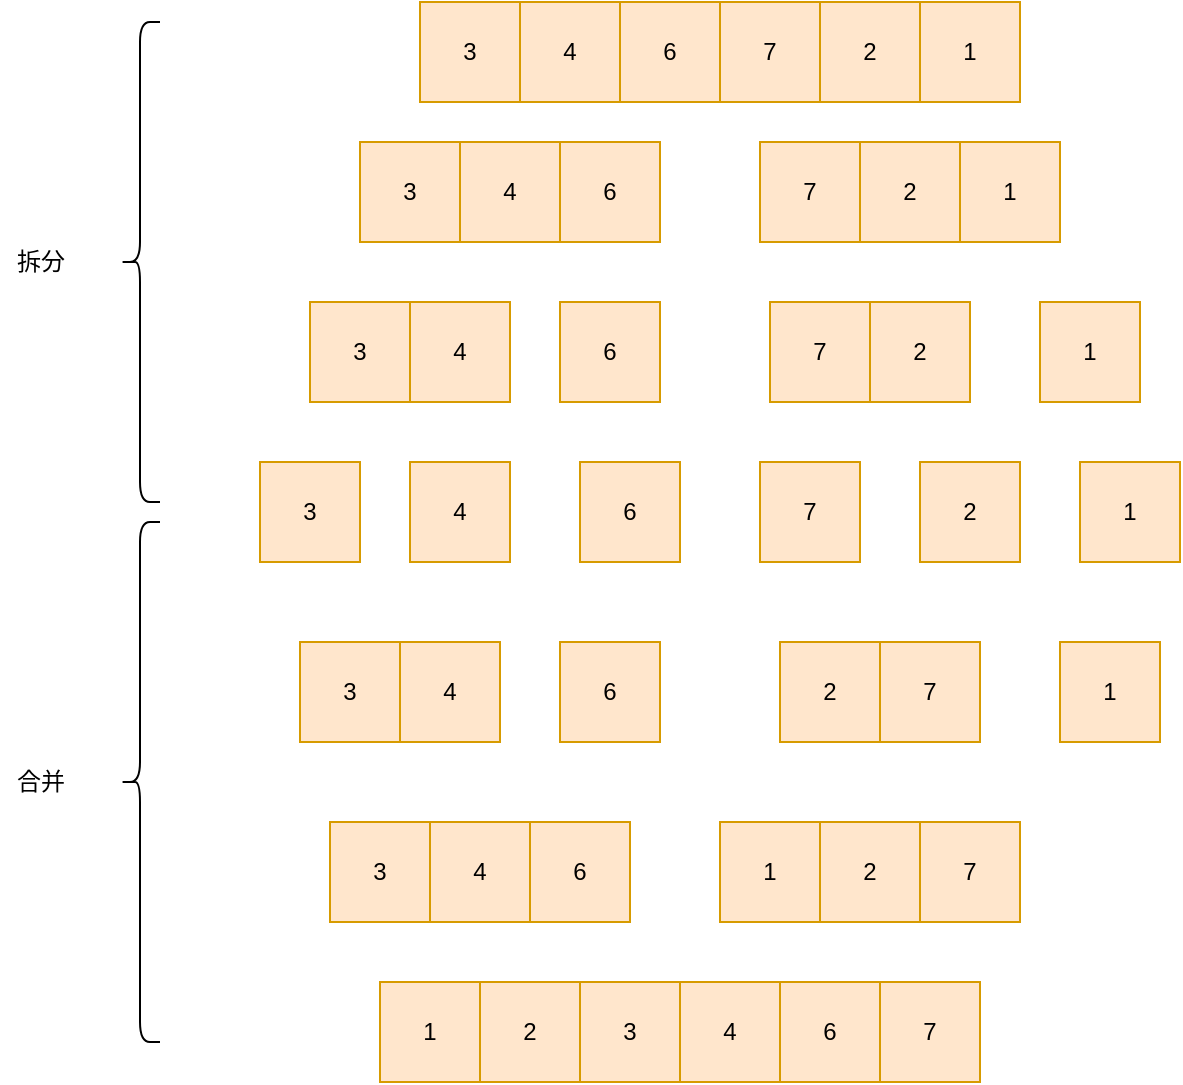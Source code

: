 <mxfile version="14.9.6" type="github">
  <diagram id="gmPWeeXfXZ79RV1NLUop" name="Page-1">
    <mxGraphModel dx="1773" dy="536" grid="1" gridSize="10" guides="1" tooltips="1" connect="1" arrows="1" fold="1" page="1" pageScale="1" pageWidth="827" pageHeight="1169" math="0" shadow="0">
      <root>
        <mxCell id="0" />
        <mxCell id="1" parent="0" />
        <mxCell id="CW6mrvqrE-pQs7qJMu8X-23" value="3" style="rounded=0;whiteSpace=wrap;html=1;fillColor=#ffe6cc;strokeColor=#d79b00;" vertex="1" parent="1">
          <mxGeometry x="200" y="160" width="50" height="50" as="geometry" />
        </mxCell>
        <mxCell id="CW6mrvqrE-pQs7qJMu8X-24" value="4" style="rounded=0;whiteSpace=wrap;html=1;fillColor=#ffe6cc;strokeColor=#d79b00;" vertex="1" parent="1">
          <mxGeometry x="250" y="160" width="50" height="50" as="geometry" />
        </mxCell>
        <mxCell id="CW6mrvqrE-pQs7qJMu8X-25" value="6" style="rounded=0;whiteSpace=wrap;html=1;fillColor=#ffe6cc;strokeColor=#d79b00;" vertex="1" parent="1">
          <mxGeometry x="300" y="160" width="50" height="50" as="geometry" />
        </mxCell>
        <mxCell id="CW6mrvqrE-pQs7qJMu8X-26" value="7" style="rounded=0;whiteSpace=wrap;html=1;fillColor=#ffe6cc;strokeColor=#d79b00;" vertex="1" parent="1">
          <mxGeometry x="350" y="160" width="50" height="50" as="geometry" />
        </mxCell>
        <mxCell id="CW6mrvqrE-pQs7qJMu8X-27" value="2" style="rounded=0;whiteSpace=wrap;html=1;fillColor=#ffe6cc;strokeColor=#d79b00;" vertex="1" parent="1">
          <mxGeometry x="400" y="160" width="50" height="50" as="geometry" />
        </mxCell>
        <mxCell id="CW6mrvqrE-pQs7qJMu8X-28" value="1" style="rounded=0;whiteSpace=wrap;html=1;fillColor=#ffe6cc;strokeColor=#d79b00;" vertex="1" parent="1">
          <mxGeometry x="450" y="160" width="50" height="50" as="geometry" />
        </mxCell>
        <mxCell id="CW6mrvqrE-pQs7qJMu8X-29" value="3" style="rounded=0;whiteSpace=wrap;html=1;fillColor=#ffe6cc;strokeColor=#d79b00;" vertex="1" parent="1">
          <mxGeometry x="170" y="230" width="50" height="50" as="geometry" />
        </mxCell>
        <mxCell id="CW6mrvqrE-pQs7qJMu8X-30" value="4" style="rounded=0;whiteSpace=wrap;html=1;fillColor=#ffe6cc;strokeColor=#d79b00;" vertex="1" parent="1">
          <mxGeometry x="220" y="230" width="50" height="50" as="geometry" />
        </mxCell>
        <mxCell id="CW6mrvqrE-pQs7qJMu8X-31" value="6" style="rounded=0;whiteSpace=wrap;html=1;fillColor=#ffe6cc;strokeColor=#d79b00;" vertex="1" parent="1">
          <mxGeometry x="270" y="230" width="50" height="50" as="geometry" />
        </mxCell>
        <mxCell id="CW6mrvqrE-pQs7qJMu8X-32" value="7" style="rounded=0;whiteSpace=wrap;html=1;fillColor=#ffe6cc;strokeColor=#d79b00;" vertex="1" parent="1">
          <mxGeometry x="370" y="230" width="50" height="50" as="geometry" />
        </mxCell>
        <mxCell id="CW6mrvqrE-pQs7qJMu8X-33" value="2" style="rounded=0;whiteSpace=wrap;html=1;fillColor=#ffe6cc;strokeColor=#d79b00;" vertex="1" parent="1">
          <mxGeometry x="420" y="230" width="50" height="50" as="geometry" />
        </mxCell>
        <mxCell id="CW6mrvqrE-pQs7qJMu8X-34" value="1" style="rounded=0;whiteSpace=wrap;html=1;fillColor=#ffe6cc;strokeColor=#d79b00;" vertex="1" parent="1">
          <mxGeometry x="470" y="230" width="50" height="50" as="geometry" />
        </mxCell>
        <mxCell id="CW6mrvqrE-pQs7qJMu8X-35" value="3" style="rounded=0;whiteSpace=wrap;html=1;fillColor=#ffe6cc;strokeColor=#d79b00;" vertex="1" parent="1">
          <mxGeometry x="145" y="310" width="50" height="50" as="geometry" />
        </mxCell>
        <mxCell id="CW6mrvqrE-pQs7qJMu8X-36" value="4" style="rounded=0;whiteSpace=wrap;html=1;fillColor=#ffe6cc;strokeColor=#d79b00;" vertex="1" parent="1">
          <mxGeometry x="195" y="310" width="50" height="50" as="geometry" />
        </mxCell>
        <mxCell id="CW6mrvqrE-pQs7qJMu8X-37" value="6" style="rounded=0;whiteSpace=wrap;html=1;fillColor=#ffe6cc;strokeColor=#d79b00;" vertex="1" parent="1">
          <mxGeometry x="270" y="310" width="50" height="50" as="geometry" />
        </mxCell>
        <mxCell id="CW6mrvqrE-pQs7qJMu8X-38" value="7" style="rounded=0;whiteSpace=wrap;html=1;fillColor=#ffe6cc;strokeColor=#d79b00;" vertex="1" parent="1">
          <mxGeometry x="375" y="310" width="50" height="50" as="geometry" />
        </mxCell>
        <mxCell id="CW6mrvqrE-pQs7qJMu8X-39" value="2" style="rounded=0;whiteSpace=wrap;html=1;fillColor=#ffe6cc;strokeColor=#d79b00;" vertex="1" parent="1">
          <mxGeometry x="425" y="310" width="50" height="50" as="geometry" />
        </mxCell>
        <mxCell id="CW6mrvqrE-pQs7qJMu8X-40" value="1" style="rounded=0;whiteSpace=wrap;html=1;fillColor=#ffe6cc;strokeColor=#d79b00;" vertex="1" parent="1">
          <mxGeometry x="510" y="310" width="50" height="50" as="geometry" />
        </mxCell>
        <mxCell id="CW6mrvqrE-pQs7qJMu8X-41" value="3" style="rounded=0;whiteSpace=wrap;html=1;fillColor=#ffe6cc;strokeColor=#d79b00;" vertex="1" parent="1">
          <mxGeometry x="120" y="390" width="50" height="50" as="geometry" />
        </mxCell>
        <mxCell id="CW6mrvqrE-pQs7qJMu8X-42" value="4" style="rounded=0;whiteSpace=wrap;html=1;fillColor=#ffe6cc;strokeColor=#d79b00;" vertex="1" parent="1">
          <mxGeometry x="195" y="390" width="50" height="50" as="geometry" />
        </mxCell>
        <mxCell id="CW6mrvqrE-pQs7qJMu8X-43" value="6" style="rounded=0;whiteSpace=wrap;html=1;fillColor=#ffe6cc;strokeColor=#d79b00;" vertex="1" parent="1">
          <mxGeometry x="280" y="390" width="50" height="50" as="geometry" />
        </mxCell>
        <mxCell id="CW6mrvqrE-pQs7qJMu8X-44" value="7" style="rounded=0;whiteSpace=wrap;html=1;fillColor=#ffe6cc;strokeColor=#d79b00;" vertex="1" parent="1">
          <mxGeometry x="370" y="390" width="50" height="50" as="geometry" />
        </mxCell>
        <mxCell id="CW6mrvqrE-pQs7qJMu8X-45" value="2" style="rounded=0;whiteSpace=wrap;html=1;fillColor=#ffe6cc;strokeColor=#d79b00;" vertex="1" parent="1">
          <mxGeometry x="450" y="390" width="50" height="50" as="geometry" />
        </mxCell>
        <mxCell id="CW6mrvqrE-pQs7qJMu8X-46" value="1" style="rounded=0;whiteSpace=wrap;html=1;fillColor=#ffe6cc;strokeColor=#d79b00;" vertex="1" parent="1">
          <mxGeometry x="530" y="390" width="50" height="50" as="geometry" />
        </mxCell>
        <mxCell id="CW6mrvqrE-pQs7qJMu8X-47" value="3" style="rounded=0;whiteSpace=wrap;html=1;fillColor=#ffe6cc;strokeColor=#d79b00;" vertex="1" parent="1">
          <mxGeometry x="140" y="480" width="50" height="50" as="geometry" />
        </mxCell>
        <mxCell id="CW6mrvqrE-pQs7qJMu8X-48" value="4" style="rounded=0;whiteSpace=wrap;html=1;fillColor=#ffe6cc;strokeColor=#d79b00;" vertex="1" parent="1">
          <mxGeometry x="190" y="480" width="50" height="50" as="geometry" />
        </mxCell>
        <mxCell id="CW6mrvqrE-pQs7qJMu8X-49" value="6" style="rounded=0;whiteSpace=wrap;html=1;fillColor=#ffe6cc;strokeColor=#d79b00;" vertex="1" parent="1">
          <mxGeometry x="270" y="480" width="50" height="50" as="geometry" />
        </mxCell>
        <mxCell id="CW6mrvqrE-pQs7qJMu8X-50" value="2" style="rounded=0;whiteSpace=wrap;html=1;fillColor=#ffe6cc;strokeColor=#d79b00;" vertex="1" parent="1">
          <mxGeometry x="380" y="480" width="50" height="50" as="geometry" />
        </mxCell>
        <mxCell id="CW6mrvqrE-pQs7qJMu8X-51" value="7" style="rounded=0;whiteSpace=wrap;html=1;fillColor=#ffe6cc;strokeColor=#d79b00;" vertex="1" parent="1">
          <mxGeometry x="430" y="480" width="50" height="50" as="geometry" />
        </mxCell>
        <mxCell id="CW6mrvqrE-pQs7qJMu8X-52" value="1" style="rounded=0;whiteSpace=wrap;html=1;fillColor=#ffe6cc;strokeColor=#d79b00;" vertex="1" parent="1">
          <mxGeometry x="520" y="480" width="50" height="50" as="geometry" />
        </mxCell>
        <mxCell id="CW6mrvqrE-pQs7qJMu8X-53" value="3" style="rounded=0;whiteSpace=wrap;html=1;fillColor=#ffe6cc;strokeColor=#d79b00;" vertex="1" parent="1">
          <mxGeometry x="155" y="570" width="50" height="50" as="geometry" />
        </mxCell>
        <mxCell id="CW6mrvqrE-pQs7qJMu8X-54" value="4" style="rounded=0;whiteSpace=wrap;html=1;fillColor=#ffe6cc;strokeColor=#d79b00;" vertex="1" parent="1">
          <mxGeometry x="205" y="570" width="50" height="50" as="geometry" />
        </mxCell>
        <mxCell id="CW6mrvqrE-pQs7qJMu8X-55" value="6" style="rounded=0;whiteSpace=wrap;html=1;fillColor=#ffe6cc;strokeColor=#d79b00;" vertex="1" parent="1">
          <mxGeometry x="255" y="570" width="50" height="50" as="geometry" />
        </mxCell>
        <mxCell id="CW6mrvqrE-pQs7qJMu8X-56" value="7" style="rounded=0;whiteSpace=wrap;html=1;fillColor=#ffe6cc;strokeColor=#d79b00;" vertex="1" parent="1">
          <mxGeometry x="450" y="570" width="50" height="50" as="geometry" />
        </mxCell>
        <mxCell id="CW6mrvqrE-pQs7qJMu8X-57" value="2" style="rounded=0;whiteSpace=wrap;html=1;fillColor=#ffe6cc;strokeColor=#d79b00;" vertex="1" parent="1">
          <mxGeometry x="400" y="570" width="50" height="50" as="geometry" />
        </mxCell>
        <mxCell id="CW6mrvqrE-pQs7qJMu8X-58" value="1" style="rounded=0;whiteSpace=wrap;html=1;fillColor=#ffe6cc;strokeColor=#d79b00;" vertex="1" parent="1">
          <mxGeometry x="350" y="570" width="50" height="50" as="geometry" />
        </mxCell>
        <mxCell id="CW6mrvqrE-pQs7qJMu8X-65" value="1" style="rounded=0;whiteSpace=wrap;html=1;fillColor=#ffe6cc;strokeColor=#d79b00;" vertex="1" parent="1">
          <mxGeometry x="180" y="650" width="50" height="50" as="geometry" />
        </mxCell>
        <mxCell id="CW6mrvqrE-pQs7qJMu8X-66" value="2" style="rounded=0;whiteSpace=wrap;html=1;fillColor=#ffe6cc;strokeColor=#d79b00;" vertex="1" parent="1">
          <mxGeometry x="230" y="650" width="50" height="50" as="geometry" />
        </mxCell>
        <mxCell id="CW6mrvqrE-pQs7qJMu8X-67" value="3" style="rounded=0;whiteSpace=wrap;html=1;fillColor=#ffe6cc;strokeColor=#d79b00;" vertex="1" parent="1">
          <mxGeometry x="280" y="650" width="50" height="50" as="geometry" />
        </mxCell>
        <mxCell id="CW6mrvqrE-pQs7qJMu8X-68" value="4" style="rounded=0;whiteSpace=wrap;html=1;fillColor=#ffe6cc;strokeColor=#d79b00;" vertex="1" parent="1">
          <mxGeometry x="330" y="650" width="50" height="50" as="geometry" />
        </mxCell>
        <mxCell id="CW6mrvqrE-pQs7qJMu8X-69" value="6" style="rounded=0;whiteSpace=wrap;html=1;fillColor=#ffe6cc;strokeColor=#d79b00;" vertex="1" parent="1">
          <mxGeometry x="380" y="650" width="50" height="50" as="geometry" />
        </mxCell>
        <mxCell id="CW6mrvqrE-pQs7qJMu8X-70" value="7" style="rounded=0;whiteSpace=wrap;html=1;fillColor=#ffe6cc;strokeColor=#d79b00;" vertex="1" parent="1">
          <mxGeometry x="430" y="650" width="50" height="50" as="geometry" />
        </mxCell>
        <mxCell id="CW6mrvqrE-pQs7qJMu8X-71" value="" style="shape=curlyBracket;whiteSpace=wrap;html=1;rounded=1;" vertex="1" parent="1">
          <mxGeometry x="50" y="170" width="20" height="240" as="geometry" />
        </mxCell>
        <mxCell id="CW6mrvqrE-pQs7qJMu8X-72" value="" style="shape=curlyBracket;whiteSpace=wrap;html=1;rounded=1;" vertex="1" parent="1">
          <mxGeometry x="50" y="420" width="20" height="260" as="geometry" />
        </mxCell>
        <mxCell id="CW6mrvqrE-pQs7qJMu8X-73" value="拆分" style="text;html=1;align=center;verticalAlign=middle;resizable=0;points=[];autosize=1;strokeColor=none;" vertex="1" parent="1">
          <mxGeometry x="-10" y="280" width="40" height="20" as="geometry" />
        </mxCell>
        <mxCell id="CW6mrvqrE-pQs7qJMu8X-74" value="合并" style="text;html=1;align=center;verticalAlign=middle;resizable=0;points=[];autosize=1;strokeColor=none;" vertex="1" parent="1">
          <mxGeometry x="-10" y="540" width="40" height="20" as="geometry" />
        </mxCell>
      </root>
    </mxGraphModel>
  </diagram>
</mxfile>
